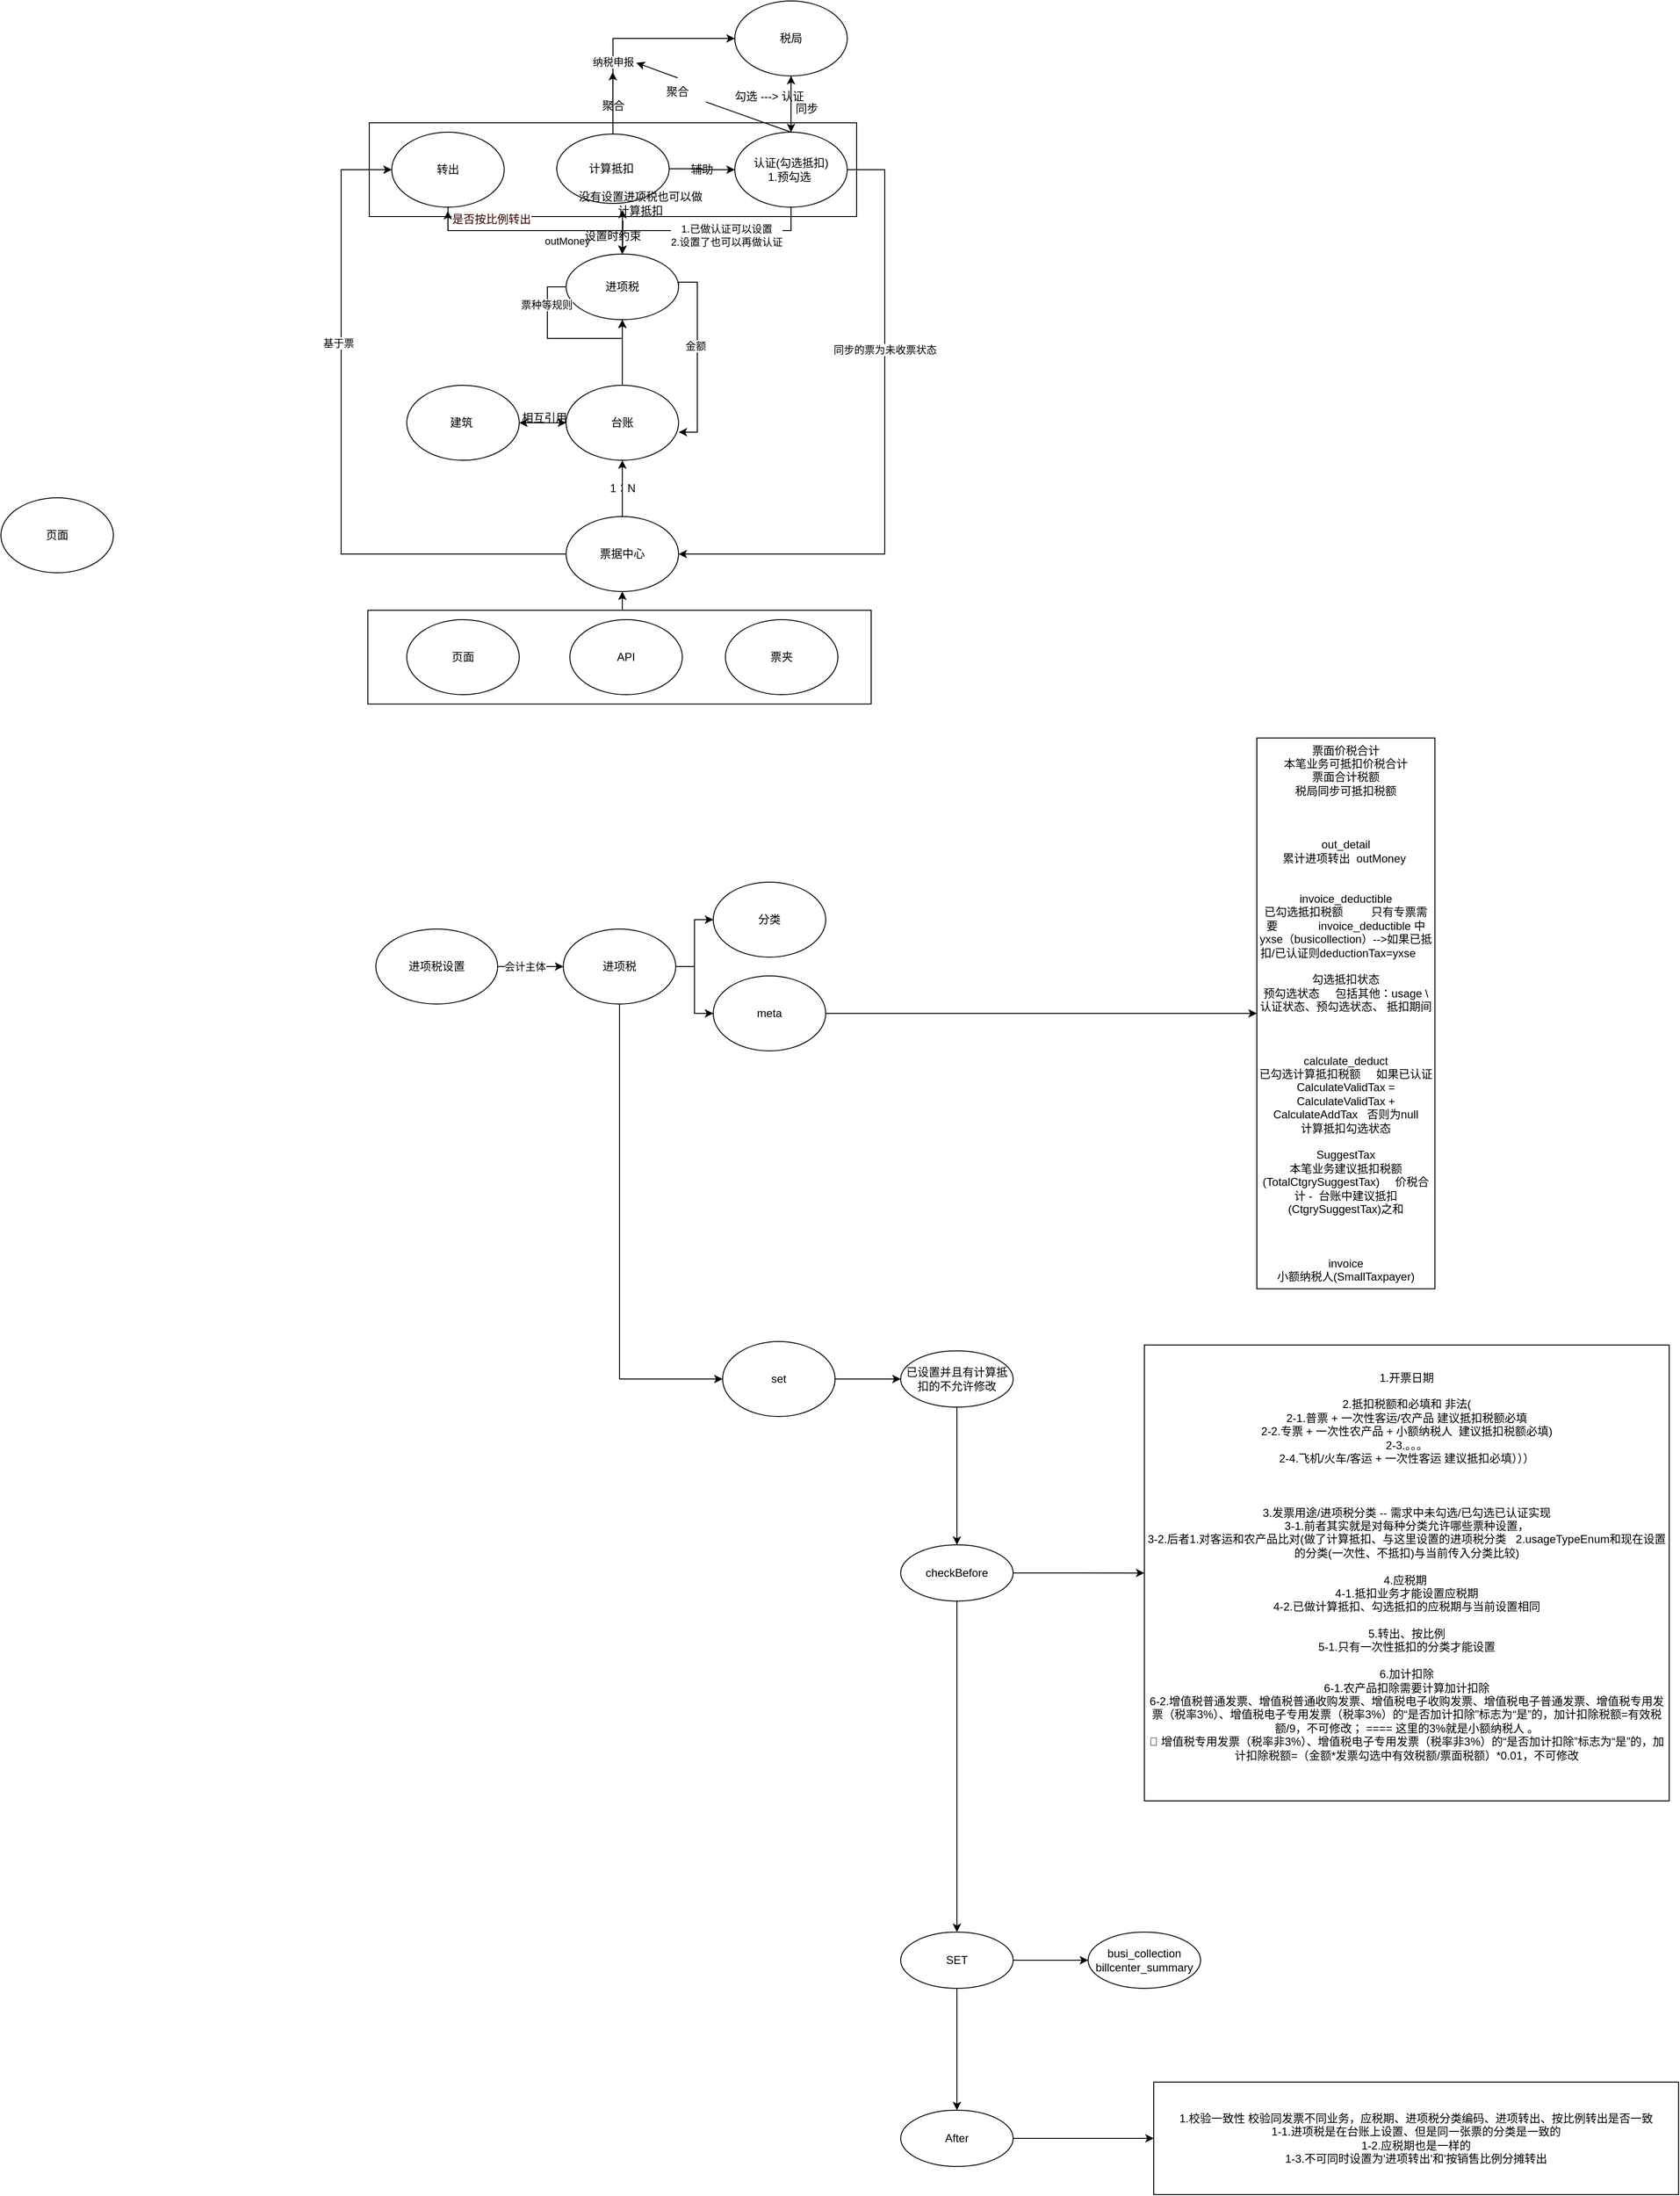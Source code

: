 <mxfile version="17.4.3" type="github">
  <diagram id="3CJurVh0qIclkFhJRMKo" name="Page-1">
    <mxGraphModel dx="2812" dy="1618" grid="0" gridSize="10" guides="1" tooltips="1" connect="1" arrows="1" fold="1" page="1" pageScale="1" pageWidth="1169" pageHeight="827" background="#FFFFFF" math="0" shadow="0">
      <root>
        <mxCell id="0" />
        <mxCell id="1" parent="0" />
        <mxCell id="BELl_IB8kdiGP95Ta7bd-88" style="edgeStyle=orthogonalEdgeStyle;rounded=0;orthogonalLoop=1;jettySize=auto;html=1;exitX=0.5;exitY=0;exitDx=0;exitDy=0;entryX=0.5;entryY=1;entryDx=0;entryDy=0;" parent="1" source="BELl_IB8kdiGP95Ta7bd-87" target="BELl_IB8kdiGP95Ta7bd-5" edge="1">
          <mxGeometry relative="1" as="geometry" />
        </mxCell>
        <mxCell id="BELl_IB8kdiGP95Ta7bd-87" value="" style="rounded=0;whiteSpace=wrap;html=1;" parent="1" vertex="1">
          <mxGeometry x="71.5" y="620" width="537" height="100" as="geometry" />
        </mxCell>
        <mxCell id="BELl_IB8kdiGP95Ta7bd-81" style="edgeStyle=orthogonalEdgeStyle;rounded=0;orthogonalLoop=1;jettySize=auto;html=1;exitX=0.5;exitY=0;exitDx=0;exitDy=0;entryX=0;entryY=0.5;entryDx=0;entryDy=0;" parent="1" source="BELl_IB8kdiGP95Ta7bd-58" target="BELl_IB8kdiGP95Ta7bd-23" edge="1">
          <mxGeometry relative="1" as="geometry" />
        </mxCell>
        <mxCell id="BELl_IB8kdiGP95Ta7bd-82" value="纳税申报" style="edgeLabel;html=1;align=center;verticalAlign=middle;resizable=0;points=[];" parent="BELl_IB8kdiGP95Ta7bd-81" vertex="1" connectable="0">
          <mxGeometry x="-0.409" relative="1" as="geometry">
            <mxPoint as="offset" />
          </mxGeometry>
        </mxCell>
        <mxCell id="BELl_IB8kdiGP95Ta7bd-58" value="" style="rounded=0;whiteSpace=wrap;html=1;" parent="1" vertex="1">
          <mxGeometry x="73" y="100" width="520" height="100" as="geometry" />
        </mxCell>
        <mxCell id="BELl_IB8kdiGP95Ta7bd-4" value="" style="edgeStyle=orthogonalEdgeStyle;rounded=0;orthogonalLoop=1;jettySize=auto;html=1;entryX=0.5;entryY=1;entryDx=0;entryDy=0;" parent="1" source="BELl_IB8kdiGP95Ta7bd-3" target="BELl_IB8kdiGP95Ta7bd-1" edge="1">
          <mxGeometry relative="1" as="geometry" />
        </mxCell>
        <mxCell id="BELl_IB8kdiGP95Ta7bd-7" style="edgeStyle=orthogonalEdgeStyle;rounded=0;orthogonalLoop=1;jettySize=auto;html=1;exitX=1;exitY=0.5;exitDx=0;exitDy=0;" parent="1" source="BELl_IB8kdiGP95Ta7bd-1" edge="1">
          <mxGeometry relative="1" as="geometry">
            <mxPoint x="403.143" y="430" as="targetPoint" />
            <Array as="points">
              <mxPoint x="423" y="270" />
              <mxPoint x="423" y="430" />
            </Array>
          </mxGeometry>
        </mxCell>
        <mxCell id="BELl_IB8kdiGP95Ta7bd-8" value="金额" style="edgeLabel;html=1;align=center;verticalAlign=middle;resizable=0;points=[];" parent="BELl_IB8kdiGP95Ta7bd-7" vertex="1" connectable="0">
          <mxGeometry x="-0.098" y="-2" relative="1" as="geometry">
            <mxPoint as="offset" />
          </mxGeometry>
        </mxCell>
        <mxCell id="BELl_IB8kdiGP95Ta7bd-94" style="edgeStyle=orthogonalEdgeStyle;rounded=0;orthogonalLoop=1;jettySize=auto;html=1;exitX=0.5;exitY=0;exitDx=0;exitDy=0;fontColor=#FFFFFF;" parent="1" source="BELl_IB8kdiGP95Ta7bd-1" edge="1">
          <mxGeometry relative="1" as="geometry">
            <mxPoint x="156.862" y="194.009" as="targetPoint" />
            <Array as="points">
              <mxPoint x="343" y="215" />
              <mxPoint x="157" y="215" />
            </Array>
          </mxGeometry>
        </mxCell>
        <mxCell id="naQ0WUlqjllGHFEDcTon-1" style="edgeStyle=orthogonalEdgeStyle;rounded=0;orthogonalLoop=1;jettySize=auto;html=1;exitX=0.5;exitY=0;exitDx=0;exitDy=0;" edge="1" parent="1" source="BELl_IB8kdiGP95Ta7bd-1">
          <mxGeometry relative="1" as="geometry">
            <mxPoint x="343.19" y="192.96" as="targetPoint" />
          </mxGeometry>
        </mxCell>
        <mxCell id="BELl_IB8kdiGP95Ta7bd-1" value="进项税&lt;br&gt;" style="ellipse;whiteSpace=wrap;html=1;" parent="1" vertex="1">
          <mxGeometry x="283" y="240" width="120" height="70" as="geometry" />
        </mxCell>
        <mxCell id="BELl_IB8kdiGP95Ta7bd-36" value="" style="edgeStyle=orthogonalEdgeStyle;rounded=0;orthogonalLoop=1;jettySize=auto;html=1;" parent="1" source="BELl_IB8kdiGP95Ta7bd-2" target="BELl_IB8kdiGP95Ta7bd-35" edge="1">
          <mxGeometry relative="1" as="geometry" />
        </mxCell>
        <mxCell id="BELl_IB8kdiGP95Ta7bd-42" value="" style="edgeStyle=orthogonalEdgeStyle;rounded=0;orthogonalLoop=1;jettySize=auto;html=1;" parent="1" source="BELl_IB8kdiGP95Ta7bd-2" target="BELl_IB8kdiGP95Ta7bd-41" edge="1">
          <mxGeometry relative="1" as="geometry" />
        </mxCell>
        <mxCell id="BELl_IB8kdiGP95Ta7bd-46" value="" style="edgeStyle=orthogonalEdgeStyle;rounded=0;orthogonalLoop=1;jettySize=auto;html=1;" parent="1" source="BELl_IB8kdiGP95Ta7bd-2" target="BELl_IB8kdiGP95Ta7bd-45" edge="1">
          <mxGeometry relative="1" as="geometry">
            <Array as="points">
              <mxPoint x="340" y="1440" />
            </Array>
          </mxGeometry>
        </mxCell>
        <mxCell id="BELl_IB8kdiGP95Ta7bd-2" value="&lt;span&gt;进项税&lt;/span&gt;" style="ellipse;whiteSpace=wrap;html=1;" parent="1" vertex="1">
          <mxGeometry x="280" y="960" width="120" height="80" as="geometry" />
        </mxCell>
        <mxCell id="BELl_IB8kdiGP95Ta7bd-32" value="" style="edgeStyle=orthogonalEdgeStyle;rounded=0;orthogonalLoop=1;jettySize=auto;html=1;" parent="1" source="BELl_IB8kdiGP95Ta7bd-3" target="BELl_IB8kdiGP95Ta7bd-31" edge="1">
          <mxGeometry relative="1" as="geometry" />
        </mxCell>
        <mxCell id="BELl_IB8kdiGP95Ta7bd-3" value="台账" style="ellipse;whiteSpace=wrap;html=1;" parent="1" vertex="1">
          <mxGeometry x="283" y="380" width="120" height="80" as="geometry" />
        </mxCell>
        <mxCell id="BELl_IB8kdiGP95Ta7bd-6" style="edgeStyle=orthogonalEdgeStyle;rounded=0;orthogonalLoop=1;jettySize=auto;html=1;exitX=0.5;exitY=0;exitDx=0;exitDy=0;entryX=0.5;entryY=1;entryDx=0;entryDy=0;" parent="1" source="BELl_IB8kdiGP95Ta7bd-5" target="BELl_IB8kdiGP95Ta7bd-3" edge="1">
          <mxGeometry relative="1" as="geometry">
            <Array as="points">
              <mxPoint x="343" y="490" />
              <mxPoint x="343" y="490" />
            </Array>
          </mxGeometry>
        </mxCell>
        <mxCell id="BELl_IB8kdiGP95Ta7bd-57" style="edgeStyle=orthogonalEdgeStyle;rounded=0;orthogonalLoop=1;jettySize=auto;html=1;exitX=0;exitY=0.5;exitDx=0;exitDy=0;entryX=0;entryY=0.5;entryDx=0;entryDy=0;" parent="1" source="BELl_IB8kdiGP95Ta7bd-5" target="BELl_IB8kdiGP95Ta7bd-9" edge="1">
          <mxGeometry relative="1" as="geometry">
            <Array as="points">
              <mxPoint x="43" y="560" />
              <mxPoint x="43" y="150" />
            </Array>
          </mxGeometry>
        </mxCell>
        <mxCell id="BELl_IB8kdiGP95Ta7bd-59" value="基于票" style="edgeLabel;html=1;align=center;verticalAlign=middle;resizable=0;points=[];" parent="BELl_IB8kdiGP95Ta7bd-57" vertex="1" connectable="0">
          <mxGeometry x="0.322" y="3" relative="1" as="geometry">
            <mxPoint as="offset" />
          </mxGeometry>
        </mxCell>
        <mxCell id="BELl_IB8kdiGP95Ta7bd-5" value="票据中心" style="ellipse;whiteSpace=wrap;html=1;" parent="1" vertex="1">
          <mxGeometry x="283" y="520" width="120" height="80" as="geometry" />
        </mxCell>
        <mxCell id="BELl_IB8kdiGP95Ta7bd-60" style="edgeStyle=orthogonalEdgeStyle;rounded=0;orthogonalLoop=1;jettySize=auto;html=1;exitX=0.5;exitY=1;exitDx=0;exitDy=0;entryX=0.5;entryY=0;entryDx=0;entryDy=0;" parent="1" source="BELl_IB8kdiGP95Ta7bd-9" target="BELl_IB8kdiGP95Ta7bd-1" edge="1">
          <mxGeometry relative="1" as="geometry">
            <mxPoint x="273" y="270" as="targetPoint" />
          </mxGeometry>
        </mxCell>
        <mxCell id="BELl_IB8kdiGP95Ta7bd-62" value="outMoney" style="edgeLabel;html=1;align=center;verticalAlign=middle;resizable=0;points=[];" parent="BELl_IB8kdiGP95Ta7bd-60" vertex="1" connectable="0">
          <mxGeometry x="-0.252" y="-1" relative="1" as="geometry">
            <mxPoint x="63" y="10" as="offset" />
          </mxGeometry>
        </mxCell>
        <mxCell id="BELl_IB8kdiGP95Ta7bd-9" value="转出" style="ellipse;whiteSpace=wrap;html=1;" parent="1" vertex="1">
          <mxGeometry x="97" y="110" width="120" height="80" as="geometry" />
        </mxCell>
        <mxCell id="BELl_IB8kdiGP95Ta7bd-19" style="edgeStyle=orthogonalEdgeStyle;rounded=0;orthogonalLoop=1;jettySize=auto;html=1;exitX=1;exitY=0.5;exitDx=0;exitDy=0;" parent="1" source="BELl_IB8kdiGP95Ta7bd-11" target="BELl_IB8kdiGP95Ta7bd-12" edge="1">
          <mxGeometry relative="1" as="geometry" />
        </mxCell>
        <mxCell id="naQ0WUlqjllGHFEDcTon-6" style="edgeStyle=none;rounded=0;orthogonalLoop=1;jettySize=auto;html=1;exitX=0.5;exitY=0;exitDx=0;exitDy=0;" edge="1" parent="1" source="BELl_IB8kdiGP95Ta7bd-11">
          <mxGeometry relative="1" as="geometry">
            <mxPoint x="332.828" y="45.804" as="targetPoint" />
          </mxGeometry>
        </mxCell>
        <mxCell id="BELl_IB8kdiGP95Ta7bd-11" value="计算抵扣&amp;nbsp;" style="ellipse;whiteSpace=wrap;html=1;" parent="1" vertex="1">
          <mxGeometry x="273" y="112" width="120" height="74" as="geometry" />
        </mxCell>
        <mxCell id="BELl_IB8kdiGP95Ta7bd-24" style="edgeStyle=orthogonalEdgeStyle;rounded=0;orthogonalLoop=1;jettySize=auto;html=1;exitX=0.5;exitY=0;exitDx=0;exitDy=0;entryX=0.5;entryY=1;entryDx=0;entryDy=0;" parent="1" source="BELl_IB8kdiGP95Ta7bd-12" target="BELl_IB8kdiGP95Ta7bd-23" edge="1">
          <mxGeometry relative="1" as="geometry" />
        </mxCell>
        <mxCell id="BELl_IB8kdiGP95Ta7bd-29" style="edgeStyle=orthogonalEdgeStyle;rounded=0;orthogonalLoop=1;jettySize=auto;html=1;exitX=1;exitY=0.5;exitDx=0;exitDy=0;entryX=1;entryY=0.5;entryDx=0;entryDy=0;" parent="1" source="BELl_IB8kdiGP95Ta7bd-12" target="BELl_IB8kdiGP95Ta7bd-5" edge="1">
          <mxGeometry relative="1" as="geometry">
            <Array as="points">
              <mxPoint x="623" y="150" />
              <mxPoint x="623" y="560" />
            </Array>
          </mxGeometry>
        </mxCell>
        <mxCell id="BELl_IB8kdiGP95Ta7bd-30" value="同步的票为未收票状态" style="edgeLabel;html=1;align=center;verticalAlign=middle;resizable=0;points=[];" parent="BELl_IB8kdiGP95Ta7bd-29" vertex="1" connectable="0">
          <mxGeometry x="-0.309" relative="1" as="geometry">
            <mxPoint as="offset" />
          </mxGeometry>
        </mxCell>
        <mxCell id="BELl_IB8kdiGP95Ta7bd-78" style="edgeStyle=orthogonalEdgeStyle;rounded=0;orthogonalLoop=1;jettySize=auto;html=1;exitX=0.5;exitY=1;exitDx=0;exitDy=0;" parent="1" source="BELl_IB8kdiGP95Ta7bd-12" edge="1">
          <mxGeometry relative="1" as="geometry">
            <mxPoint x="343" y="240" as="targetPoint" />
          </mxGeometry>
        </mxCell>
        <mxCell id="BELl_IB8kdiGP95Ta7bd-79" value="1.已做认证可以设置&lt;br&gt;2.设置了也可以再做认证" style="edgeLabel;html=1;align=center;verticalAlign=middle;resizable=0;points=[];" parent="BELl_IB8kdiGP95Ta7bd-78" vertex="1" connectable="0">
          <mxGeometry x="0.086" y="-1" relative="1" as="geometry">
            <mxPoint x="30" y="6" as="offset" />
          </mxGeometry>
        </mxCell>
        <mxCell id="naQ0WUlqjllGHFEDcTon-4" style="edgeStyle=none;rounded=0;orthogonalLoop=1;jettySize=auto;html=1;exitX=0.5;exitY=0;exitDx=0;exitDy=0;startArrow=none;" edge="1" parent="1" source="naQ0WUlqjllGHFEDcTon-13">
          <mxGeometry relative="1" as="geometry">
            <mxPoint x="358" y="36" as="targetPoint" />
          </mxGeometry>
        </mxCell>
        <mxCell id="BELl_IB8kdiGP95Ta7bd-12" value="认证(勾选抵扣)&lt;br&gt;1.预勾选&amp;nbsp;" style="ellipse;whiteSpace=wrap;html=1;" parent="1" vertex="1">
          <mxGeometry x="463" y="110" width="120" height="80" as="geometry" />
        </mxCell>
        <mxCell id="BELl_IB8kdiGP95Ta7bd-15" style="edgeStyle=orthogonalEdgeStyle;rounded=0;orthogonalLoop=1;jettySize=auto;html=1;exitX=0;exitY=0.5;exitDx=0;exitDy=0;" parent="1" source="BELl_IB8kdiGP95Ta7bd-1" target="BELl_IB8kdiGP95Ta7bd-1" edge="1">
          <mxGeometry relative="1" as="geometry" />
        </mxCell>
        <mxCell id="BELl_IB8kdiGP95Ta7bd-16" value="票种等规则" style="edgeLabel;html=1;align=center;verticalAlign=middle;resizable=0;points=[];" parent="BELl_IB8kdiGP95Ta7bd-15" vertex="1" connectable="0">
          <mxGeometry x="-0.556" y="-1" relative="1" as="geometry">
            <mxPoint as="offset" />
          </mxGeometry>
        </mxCell>
        <mxCell id="BELl_IB8kdiGP95Ta7bd-18" value="1：N" style="text;html=1;align=center;verticalAlign=middle;resizable=0;points=[];autosize=1;strokeColor=none;fillColor=none;" parent="1" vertex="1">
          <mxGeometry x="323" y="480" width="40" height="20" as="geometry" />
        </mxCell>
        <mxCell id="BELl_IB8kdiGP95Ta7bd-22" value="辅助&lt;br&gt;" style="text;html=1;strokeColor=none;fillColor=none;align=center;verticalAlign=middle;whiteSpace=wrap;rounded=0;" parent="1" vertex="1">
          <mxGeometry x="413" y="145" width="30" height="10" as="geometry" />
        </mxCell>
        <mxCell id="BELl_IB8kdiGP95Ta7bd-25" style="edgeStyle=orthogonalEdgeStyle;rounded=0;orthogonalLoop=1;jettySize=auto;html=1;exitX=0.5;exitY=1;exitDx=0;exitDy=0;entryX=0.5;entryY=0;entryDx=0;entryDy=0;" parent="1" source="BELl_IB8kdiGP95Ta7bd-23" target="BELl_IB8kdiGP95Ta7bd-12" edge="1">
          <mxGeometry relative="1" as="geometry" />
        </mxCell>
        <mxCell id="BELl_IB8kdiGP95Ta7bd-23" value="税局" style="ellipse;whiteSpace=wrap;html=1;" parent="1" vertex="1">
          <mxGeometry x="463" y="-30" width="120" height="80" as="geometry" />
        </mxCell>
        <mxCell id="BELl_IB8kdiGP95Ta7bd-26" value="勾选 ---&amp;gt; 认证" style="text;html=1;strokeColor=none;fillColor=none;align=center;verticalAlign=middle;whiteSpace=wrap;rounded=0;" parent="1" vertex="1">
          <mxGeometry x="455" y="62" width="90" height="20" as="geometry" />
        </mxCell>
        <mxCell id="BELl_IB8kdiGP95Ta7bd-28" value="同步" style="text;html=1;strokeColor=none;fillColor=none;align=center;verticalAlign=middle;whiteSpace=wrap;rounded=0;" parent="1" vertex="1">
          <mxGeometry x="515" y="75" width="50" height="20" as="geometry" />
        </mxCell>
        <mxCell id="BELl_IB8kdiGP95Ta7bd-33" style="edgeStyle=orthogonalEdgeStyle;rounded=0;orthogonalLoop=1;jettySize=auto;html=1;exitX=1;exitY=0.5;exitDx=0;exitDy=0;" parent="1" source="BELl_IB8kdiGP95Ta7bd-31" target="BELl_IB8kdiGP95Ta7bd-3" edge="1">
          <mxGeometry relative="1" as="geometry" />
        </mxCell>
        <mxCell id="BELl_IB8kdiGP95Ta7bd-31" value="建筑&amp;nbsp;" style="ellipse;whiteSpace=wrap;html=1;" parent="1" vertex="1">
          <mxGeometry x="113" y="380" width="120" height="80" as="geometry" />
        </mxCell>
        <mxCell id="BELl_IB8kdiGP95Ta7bd-34" value="相互引用" style="text;html=1;strokeColor=none;fillColor=none;align=center;verticalAlign=middle;whiteSpace=wrap;rounded=0;" parent="1" vertex="1">
          <mxGeometry x="233" y="405" width="54" height="19" as="geometry" />
        </mxCell>
        <mxCell id="BELl_IB8kdiGP95Ta7bd-35" value="分类" style="ellipse;whiteSpace=wrap;html=1;" parent="1" vertex="1">
          <mxGeometry x="440" y="910" width="120" height="80" as="geometry" />
        </mxCell>
        <mxCell id="BELl_IB8kdiGP95Ta7bd-39" style="edgeStyle=orthogonalEdgeStyle;rounded=0;orthogonalLoop=1;jettySize=auto;html=1;exitX=1;exitY=0.5;exitDx=0;exitDy=0;entryX=0;entryY=0.5;entryDx=0;entryDy=0;" parent="1" source="BELl_IB8kdiGP95Ta7bd-37" target="BELl_IB8kdiGP95Ta7bd-2" edge="1">
          <mxGeometry relative="1" as="geometry" />
        </mxCell>
        <mxCell id="BELl_IB8kdiGP95Ta7bd-40" value="会计主体" style="edgeLabel;html=1;align=center;verticalAlign=middle;resizable=0;points=[];" parent="BELl_IB8kdiGP95Ta7bd-39" vertex="1" connectable="0">
          <mxGeometry x="-0.179" relative="1" as="geometry">
            <mxPoint as="offset" />
          </mxGeometry>
        </mxCell>
        <mxCell id="BELl_IB8kdiGP95Ta7bd-37" value="进项税设置" style="ellipse;whiteSpace=wrap;html=1;" parent="1" vertex="1">
          <mxGeometry x="80" y="960" width="130" height="80" as="geometry" />
        </mxCell>
        <mxCell id="BELl_IB8kdiGP95Ta7bd-44" value="" style="edgeStyle=orthogonalEdgeStyle;rounded=0;orthogonalLoop=1;jettySize=auto;html=1;" parent="1" source="BELl_IB8kdiGP95Ta7bd-41" target="BELl_IB8kdiGP95Ta7bd-43" edge="1">
          <mxGeometry relative="1" as="geometry" />
        </mxCell>
        <mxCell id="BELl_IB8kdiGP95Ta7bd-41" value="meta" style="ellipse;whiteSpace=wrap;html=1;" parent="1" vertex="1">
          <mxGeometry x="440" y="1010" width="120" height="80" as="geometry" />
        </mxCell>
        <mxCell id="BELl_IB8kdiGP95Ta7bd-43" value="&lt;div&gt;票面价税合计&lt;/div&gt;&lt;div&gt;本笔业务可抵扣价税合计&lt;/div&gt;&lt;div&gt;票面合计税额&lt;/div&gt;&lt;div&gt;税局同步可抵扣税额&lt;/div&gt;&lt;div&gt;&lt;br&gt;&lt;/div&gt;&lt;div&gt;&lt;br&gt;&lt;/div&gt;&lt;div&gt;&lt;br&gt;&lt;/div&gt;&lt;div&gt;out_detail&lt;/div&gt;&lt;div&gt;累计进项转出&amp;nbsp; outMoney&amp;nbsp;&lt;/div&gt;&lt;div&gt;&lt;br&gt;&lt;/div&gt;&lt;div&gt;&lt;br&gt;&lt;/div&gt;&lt;div&gt;invoice_deductible&lt;/div&gt;&lt;div&gt;已勾选抵扣税额&amp;nbsp; &amp;nbsp; &amp;nbsp; &amp;nbsp; &amp;nbsp;只有专票需要&amp;nbsp; &amp;nbsp; &amp;nbsp; &amp;nbsp; &amp;nbsp; &amp;nbsp; &amp;nbsp;invoice_deductible 中 yxse（busicollection）--&amp;gt;如果已抵扣/已认证则deductionTax=yxse&amp;nbsp; &amp;nbsp; &amp;nbsp; &amp;nbsp;&lt;/div&gt;&lt;div&gt;勾选抵扣状态&lt;/div&gt;&lt;div&gt;预勾选状态&amp;nbsp; &amp;nbsp; &amp;nbsp;包括其他：usage \ 认证状态、预勾选状态、 抵扣期间&lt;/div&gt;&lt;div&gt;&lt;br&gt;&lt;/div&gt;&lt;div&gt;&lt;br&gt;&lt;/div&gt;&lt;div&gt;&lt;br&gt;&lt;/div&gt;&lt;div&gt;calculate_deduct&lt;/div&gt;&lt;div&gt;已勾选计算抵扣税额&amp;nbsp; &amp;nbsp; &amp;nbsp;如果已认证 CalculateValidTax = CalculateValidTax + CalculateAddTax&amp;nbsp; &amp;nbsp;否则为null&lt;/div&gt;&lt;div&gt;计算抵扣勾选状态&lt;/div&gt;&lt;div&gt;&lt;br&gt;&lt;/div&gt;&lt;div&gt;SuggestTax&lt;/div&gt;&lt;div&gt;本笔业务建议抵扣税额(TotalCtgrySuggestTax)&amp;nbsp; &amp;nbsp; &amp;nbsp;价税合计 -&amp;nbsp; 台账中建议抵扣(CtgrySuggestTax)之和&lt;/div&gt;&lt;div&gt;&lt;br&gt;&lt;/div&gt;&lt;div&gt;&lt;br&gt;&lt;/div&gt;&lt;div&gt;&lt;br&gt;&lt;/div&gt;&lt;div&gt;invoice&lt;/div&gt;&lt;div&gt;小额纳税人(SmallTaxpayer)&lt;/div&gt;" style="whiteSpace=wrap;html=1;" parent="1" vertex="1">
          <mxGeometry x="1020" y="756.25" width="190" height="587.5" as="geometry" />
        </mxCell>
        <mxCell id="BELl_IB8kdiGP95Ta7bd-48" value="" style="edgeStyle=orthogonalEdgeStyle;rounded=0;orthogonalLoop=1;jettySize=auto;html=1;" parent="1" source="BELl_IB8kdiGP95Ta7bd-45" target="BELl_IB8kdiGP95Ta7bd-47" edge="1">
          <mxGeometry relative="1" as="geometry" />
        </mxCell>
        <mxCell id="BELl_IB8kdiGP95Ta7bd-45" value="&lt;span&gt;set&lt;/span&gt;" style="ellipse;whiteSpace=wrap;html=1;" parent="1" vertex="1">
          <mxGeometry x="450" y="1400" width="120" height="80" as="geometry" />
        </mxCell>
        <mxCell id="BELl_IB8kdiGP95Ta7bd-50" value="" style="edgeStyle=orthogonalEdgeStyle;rounded=0;orthogonalLoop=1;jettySize=auto;html=1;" parent="1" source="BELl_IB8kdiGP95Ta7bd-47" target="BELl_IB8kdiGP95Ta7bd-49" edge="1">
          <mxGeometry relative="1" as="geometry" />
        </mxCell>
        <mxCell id="BELl_IB8kdiGP95Ta7bd-47" value="已设置并且有计算抵扣的不允许修改" style="ellipse;whiteSpace=wrap;html=1;" parent="1" vertex="1">
          <mxGeometry x="640" y="1410" width="120" height="60" as="geometry" />
        </mxCell>
        <mxCell id="BELl_IB8kdiGP95Ta7bd-52" value="" style="edgeStyle=orthogonalEdgeStyle;rounded=0;orthogonalLoop=1;jettySize=auto;html=1;" parent="1" source="BELl_IB8kdiGP95Ta7bd-49" target="BELl_IB8kdiGP95Ta7bd-51" edge="1">
          <mxGeometry relative="1" as="geometry" />
        </mxCell>
        <mxCell id="BELl_IB8kdiGP95Ta7bd-56" value="" style="edgeStyle=orthogonalEdgeStyle;rounded=0;orthogonalLoop=1;jettySize=auto;html=1;" parent="1" source="BELl_IB8kdiGP95Ta7bd-49" target="BELl_IB8kdiGP95Ta7bd-55" edge="1">
          <mxGeometry relative="1" as="geometry" />
        </mxCell>
        <mxCell id="BELl_IB8kdiGP95Ta7bd-49" value="checkBefore" style="ellipse;whiteSpace=wrap;html=1;" parent="1" vertex="1">
          <mxGeometry x="640" y="1616.88" width="120" height="60" as="geometry" />
        </mxCell>
        <mxCell id="BELl_IB8kdiGP95Ta7bd-54" value="" style="edgeStyle=orthogonalEdgeStyle;rounded=0;orthogonalLoop=1;jettySize=auto;html=1;" parent="1" source="BELl_IB8kdiGP95Ta7bd-51" target="BELl_IB8kdiGP95Ta7bd-53" edge="1">
          <mxGeometry relative="1" as="geometry" />
        </mxCell>
        <mxCell id="BELl_IB8kdiGP95Ta7bd-90" value="" style="edgeStyle=orthogonalEdgeStyle;rounded=0;orthogonalLoop=1;jettySize=auto;html=1;fontColor=#FFFFFF;" parent="1" source="BELl_IB8kdiGP95Ta7bd-51" target="BELl_IB8kdiGP95Ta7bd-89" edge="1">
          <mxGeometry relative="1" as="geometry" />
        </mxCell>
        <mxCell id="BELl_IB8kdiGP95Ta7bd-51" value="SET" style="ellipse;whiteSpace=wrap;html=1;" parent="1" vertex="1">
          <mxGeometry x="640" y="2030" width="120" height="60" as="geometry" />
        </mxCell>
        <mxCell id="BELl_IB8kdiGP95Ta7bd-92" value="" style="edgeStyle=orthogonalEdgeStyle;rounded=0;orthogonalLoop=1;jettySize=auto;html=1;fontColor=#FFFFFF;" parent="1" source="BELl_IB8kdiGP95Ta7bd-53" target="BELl_IB8kdiGP95Ta7bd-91" edge="1">
          <mxGeometry relative="1" as="geometry" />
        </mxCell>
        <mxCell id="BELl_IB8kdiGP95Ta7bd-53" value="After" style="ellipse;whiteSpace=wrap;html=1;" parent="1" vertex="1">
          <mxGeometry x="640" y="2220" width="120" height="60" as="geometry" />
        </mxCell>
        <mxCell id="BELl_IB8kdiGP95Ta7bd-55" value="1.开票日期&lt;br&gt;&lt;br&gt;2.抵扣税额和必填和 非法(&lt;br&gt;2-1.普票 + 一次性客运/农产品 建议抵扣税额必填&lt;br&gt;2-2.专票 + 一次性农产品 + 小额纳税人&amp;nbsp; 建议抵扣税额必填)&lt;br&gt;2-3.。。。&lt;br&gt;2-4.飞机/火车/客运 + 一次性客运 建议抵扣必填）））&lt;br&gt;&lt;br&gt;&lt;br&gt;&lt;br&gt;3.发票用途/进项税分类 -- 需求中未勾选/已勾选已认证实现&lt;br&gt;3-1.前者其实就是对每种分类允许哪些票种设置，&lt;br&gt;3-2.后者1.对客运和农产品比对(做了计算抵扣、与这里设置的进项税分类&amp;nbsp; &amp;nbsp;2.&lt;span style=&quot;background-color: rgb(255 , 255 , 255)&quot;&gt;usageTypeEnum和现在设置的分类(一次性、不抵扣)与当前传入分类比较&lt;/span&gt;&lt;span&gt;)&lt;br&gt;&lt;br&gt;4.应税期&amp;nbsp; &lt;br&gt;4-1.抵扣业务才能设置应税期&lt;br&gt;4-2.已做计算抵扣、勾选抵扣的应税期与当前设置相同&lt;br&gt;&lt;br&gt;5.转出、按比例&lt;br&gt;5-1.只有一次性抵扣的分类才能设置&lt;br&gt;&lt;br&gt;6.加计扣除&lt;br&gt;6-1.农产品扣除需要计算加计扣除&lt;br&gt;6-2.&lt;/span&gt;&lt;span&gt;增值税普通发票、增值税普通收购发票、增值税电子收购发票、增值税电子普通发票、增值税专用发票（税率3%）、增值税电子专用发票（税率3%）的“是否加计扣除”标志为“是”的，加计扣除税额=有效税额/9，不可修改； ==== 这里的3%就是小额纳税人 。&lt;/span&gt;&lt;span&gt;&lt;div&gt; 增值税专用发票（税率非3%）、增值税电子专用发票（税率非3%）的“是否加计扣除”标志为“是”的，加计扣除税额=（金额*发票勾选中有效税额/票面税额）*0.01，不可修改&lt;/div&gt;&lt;div&gt;&amp;nbsp;&amp;nbsp;&lt;/div&gt;&lt;/span&gt;" style="whiteSpace=wrap;html=1;" parent="1" vertex="1">
          <mxGeometry x="900" y="1403.75" width="560" height="486.25" as="geometry" />
        </mxCell>
        <mxCell id="BELl_IB8kdiGP95Ta7bd-63" value="设置时约束" style="text;html=1;strokeColor=none;fillColor=none;align=center;verticalAlign=middle;whiteSpace=wrap;rounded=0;" parent="1" vertex="1">
          <mxGeometry x="293" y="206" width="80" height="30" as="geometry" />
        </mxCell>
        <mxCell id="BELl_IB8kdiGP95Ta7bd-73" value="" style="endArrow=classic;html=1;rounded=0;curved=1;exitX=0.634;exitY=-0.052;exitDx=0;exitDy=0;exitPerimeter=0;" parent="1" source="BELl_IB8kdiGP95Ta7bd-63" edge="1">
          <mxGeometry width="50" height="50" relative="1" as="geometry">
            <mxPoint x="313" y="240" as="sourcePoint" />
            <mxPoint x="343" y="240" as="targetPoint" />
          </mxGeometry>
        </mxCell>
        <mxCell id="BELl_IB8kdiGP95Ta7bd-83" value="页面" style="ellipse;whiteSpace=wrap;html=1;" parent="1" vertex="1">
          <mxGeometry x="113" y="630" width="120" height="80" as="geometry" />
        </mxCell>
        <mxCell id="BELl_IB8kdiGP95Ta7bd-84" value="API" style="ellipse;whiteSpace=wrap;html=1;" parent="1" vertex="1">
          <mxGeometry x="287" y="630" width="120" height="80" as="geometry" />
        </mxCell>
        <mxCell id="BELl_IB8kdiGP95Ta7bd-85" value="票夹" style="ellipse;whiteSpace=wrap;html=1;" parent="1" vertex="1">
          <mxGeometry x="453" y="630" width="120" height="80" as="geometry" />
        </mxCell>
        <mxCell id="BELl_IB8kdiGP95Ta7bd-86" value="页面" style="ellipse;whiteSpace=wrap;html=1;" parent="1" vertex="1">
          <mxGeometry x="-320" y="500" width="120" height="80" as="geometry" />
        </mxCell>
        <mxCell id="BELl_IB8kdiGP95Ta7bd-89" value="busi_collection billcenter_summary" style="ellipse;whiteSpace=wrap;html=1;" parent="1" vertex="1">
          <mxGeometry x="840" y="2030" width="120" height="60" as="geometry" />
        </mxCell>
        <mxCell id="BELl_IB8kdiGP95Ta7bd-91" value="1.校验一致性 校验同发票不同业务，应税期、进项税分类编码、进项转出、按比例转出是否一致&lt;br&gt;1-1.进项税是在台账上设置、但是同一张票的分类是一致的&lt;br&gt;1-2.应税期也是一样的&lt;br&gt;1-3.不可同时设置为&#39;进项转出&#39;和&#39;按销售比例分摊转出" style="whiteSpace=wrap;html=1;" parent="1" vertex="1">
          <mxGeometry x="910" y="2190" width="560" height="120" as="geometry" />
        </mxCell>
        <mxCell id="BELl_IB8kdiGP95Ta7bd-95" value="&lt;font color=&quot;#330000&quot;&gt;是否按比例转出&lt;/font&gt;" style="text;html=1;strokeColor=none;fillColor=none;align=center;verticalAlign=middle;whiteSpace=wrap;rounded=0;labelBackgroundColor=#FFFFFF;fontColor=#FFFFFF;" parent="1" vertex="1">
          <mxGeometry x="157" y="200" width="93" height="6" as="geometry" />
        </mxCell>
        <mxCell id="naQ0WUlqjllGHFEDcTon-2" value="没有设置进项税也可以做计算抵扣" style="text;html=1;strokeColor=none;fillColor=none;align=center;verticalAlign=middle;whiteSpace=wrap;rounded=0;" vertex="1" parent="1">
          <mxGeometry x="293" y="171" width="139" height="29" as="geometry" />
        </mxCell>
        <mxCell id="naQ0WUlqjllGHFEDcTon-5" value="聚合" style="text;html=1;strokeColor=none;fillColor=none;align=center;verticalAlign=middle;whiteSpace=wrap;rounded=0;" vertex="1" parent="1">
          <mxGeometry x="305.5" y="69" width="55" height="26" as="geometry" />
        </mxCell>
        <mxCell id="naQ0WUlqjllGHFEDcTon-13" value="聚合" style="text;html=1;strokeColor=none;fillColor=none;align=center;verticalAlign=middle;whiteSpace=wrap;rounded=0;" vertex="1" parent="1">
          <mxGeometry x="372" y="52" width="60" height="30" as="geometry" />
        </mxCell>
        <mxCell id="naQ0WUlqjllGHFEDcTon-14" value="" style="edgeStyle=none;rounded=0;orthogonalLoop=1;jettySize=auto;html=1;exitX=0.5;exitY=0;exitDx=0;exitDy=0;endArrow=none;" edge="1" parent="1" source="BELl_IB8kdiGP95Ta7bd-12" target="naQ0WUlqjllGHFEDcTon-13">
          <mxGeometry relative="1" as="geometry">
            <mxPoint x="358" y="36.0" as="targetPoint" />
            <mxPoint x="523" y="110" as="sourcePoint" />
          </mxGeometry>
        </mxCell>
      </root>
    </mxGraphModel>
  </diagram>
</mxfile>
